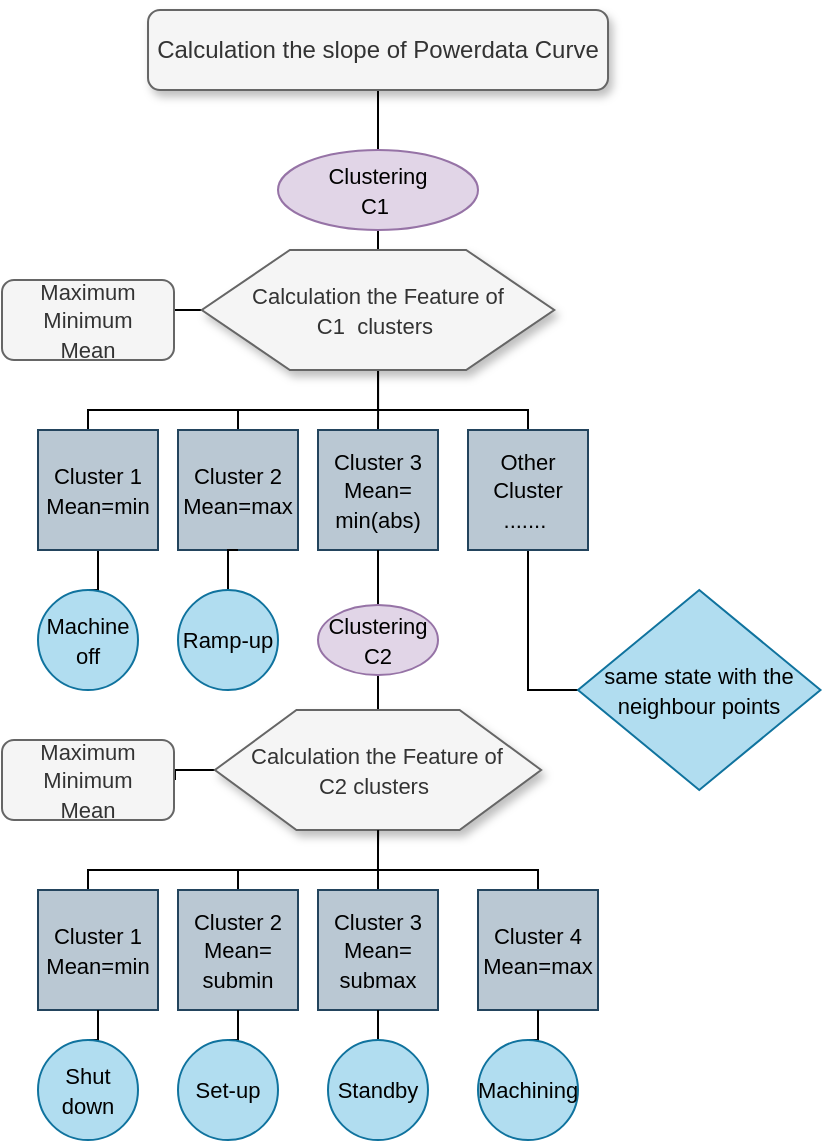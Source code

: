 <mxfile version="12.8.8" type="github">
  <diagram id="IeWX3HGNL9QsEny-XXPX" name="Page-1">
    <mxGraphModel dx="724" dy="537" grid="1" gridSize="10" guides="1" tooltips="1" connect="1" arrows="1" fold="1" page="1" pageScale="1" pageWidth="827" pageHeight="1169" math="0" shadow="0">
      <root>
        <mxCell id="0" />
        <mxCell id="1" parent="0" />
        <mxCell id="eQMer7pAIAcZLNdC5twa-1" value="" style="edgeStyle=orthogonalEdgeStyle;rounded=0;orthogonalLoop=1;jettySize=auto;html=1;endArrow=none;endFill=0;" parent="1" source="eQMer7pAIAcZLNdC5twa-2" target="eQMer7pAIAcZLNdC5twa-3" edge="1">
          <mxGeometry relative="1" as="geometry" />
        </mxCell>
        <mxCell id="eQMer7pAIAcZLNdC5twa-2" value="&lt;font style=&quot;font-size: 12px&quot;&gt;Calculation the slope of Powerdata Curve&lt;/font&gt;" style="rounded=1;whiteSpace=wrap;html=1;fillColor=#f5f5f5;strokeColor=#666666;fontColor=#333333;shadow=1;" parent="1" vertex="1">
          <mxGeometry x="205.01" y="70" width="230" height="40" as="geometry" />
        </mxCell>
        <mxCell id="eQMer7pAIAcZLNdC5twa-5" value="" style="edgeStyle=orthogonalEdgeStyle;rounded=0;orthogonalLoop=1;jettySize=auto;html=1;endArrow=none;endFill=0;" parent="1" source="eQMer7pAIAcZLNdC5twa-3" edge="1">
          <mxGeometry relative="1" as="geometry">
            <mxPoint x="320" y="200" as="targetPoint" />
          </mxGeometry>
        </mxCell>
        <mxCell id="eQMer7pAIAcZLNdC5twa-3" value="&lt;font style=&quot;font-size: 11px&quot;&gt;Clustering&lt;br&gt;C1&amp;nbsp;&lt;/font&gt;" style="ellipse;whiteSpace=wrap;html=1;fillColor=#e1d5e7;strokeColor=#9673a6;shadow=0;" parent="1" vertex="1">
          <mxGeometry x="270" y="140" width="100" height="40" as="geometry" />
        </mxCell>
        <mxCell id="eQMer7pAIAcZLNdC5twa-18" value="" style="edgeStyle=orthogonalEdgeStyle;rounded=0;orthogonalLoop=1;jettySize=auto;html=1;endArrow=none;endFill=0;" parent="1" source="eQMer7pAIAcZLNdC5twa-6" target="eQMer7pAIAcZLNdC5twa-15" edge="1">
          <mxGeometry relative="1" as="geometry" />
        </mxCell>
        <mxCell id="eQMer7pAIAcZLNdC5twa-19" style="edgeStyle=orthogonalEdgeStyle;rounded=0;orthogonalLoop=1;jettySize=auto;html=1;exitX=0.5;exitY=1;exitDx=0;exitDy=0;entryX=0.5;entryY=0;entryDx=0;entryDy=0;endArrow=none;endFill=0;" parent="1" source="eQMer7pAIAcZLNdC5twa-6" target="eQMer7pAIAcZLNdC5twa-16" edge="1">
          <mxGeometry relative="1" as="geometry" />
        </mxCell>
        <mxCell id="eQMer7pAIAcZLNdC5twa-20" style="edgeStyle=orthogonalEdgeStyle;rounded=0;orthogonalLoop=1;jettySize=auto;html=1;exitX=0.5;exitY=1;exitDx=0;exitDy=0;entryX=0.5;entryY=0;entryDx=0;entryDy=0;endArrow=none;endFill=0;" parent="1" source="eQMer7pAIAcZLNdC5twa-6" target="eQMer7pAIAcZLNdC5twa-17" edge="1">
          <mxGeometry relative="1" as="geometry" />
        </mxCell>
        <mxCell id="eQMer7pAIAcZLNdC5twa-21" style="edgeStyle=orthogonalEdgeStyle;rounded=0;orthogonalLoop=1;jettySize=auto;html=1;exitX=0.5;exitY=1;exitDx=0;exitDy=0;endArrow=none;endFill=0;" parent="1" source="eQMer7pAIAcZLNdC5twa-6" target="eQMer7pAIAcZLNdC5twa-13" edge="1">
          <mxGeometry relative="1" as="geometry">
            <Array as="points">
              <mxPoint x="320" y="270" />
              <mxPoint x="175" y="270" />
            </Array>
          </mxGeometry>
        </mxCell>
        <mxCell id="eQMer7pAIAcZLNdC5twa-49" value="" style="edgeStyle=orthogonalEdgeStyle;rounded=0;orthogonalLoop=1;jettySize=auto;html=1;endArrow=none;endFill=0;" parent="1" source="eQMer7pAIAcZLNdC5twa-6" target="eQMer7pAIAcZLNdC5twa-10" edge="1">
          <mxGeometry relative="1" as="geometry" />
        </mxCell>
        <mxCell id="eQMer7pAIAcZLNdC5twa-6" value="&lt;font style=&quot;font-size: 11px&quot;&gt;Calculation the Feature of &lt;br&gt;C1 &amp;nbsp;clusters&amp;nbsp;&lt;/font&gt;" style="shape=hexagon;perimeter=hexagonPerimeter2;whiteSpace=wrap;html=1;fillColor=#f5f5f5;strokeColor=#666666;fontColor=#333333;shadow=1;" parent="1" vertex="1">
          <mxGeometry x="231.88" y="190" width="176.25" height="60" as="geometry" />
        </mxCell>
        <mxCell id="eQMer7pAIAcZLNdC5twa-10" value="&lt;font style=&quot;font-size: 11px&quot;&gt;Maximum&lt;br&gt;Minimum&lt;br&gt;Mean&lt;/font&gt;" style="rounded=1;whiteSpace=wrap;html=1;shadow=0;fillColor=#f5f5f5;strokeColor=#666666;fontColor=#333333;" parent="1" vertex="1">
          <mxGeometry x="132" y="205" width="86" height="40" as="geometry" />
        </mxCell>
        <mxCell id="eQMer7pAIAcZLNdC5twa-28" value="" style="edgeStyle=orthogonalEdgeStyle;rounded=0;orthogonalLoop=1;jettySize=auto;html=1;endArrow=none;endFill=0;" parent="1" source="eQMer7pAIAcZLNdC5twa-13" target="eQMer7pAIAcZLNdC5twa-27" edge="1">
          <mxGeometry relative="1" as="geometry" />
        </mxCell>
        <mxCell id="eQMer7pAIAcZLNdC5twa-13" value="&lt;font style=&quot;font-size: 11px&quot;&gt;Cluster 1&lt;br&gt;Mean=min&lt;br&gt;&lt;/font&gt;" style="whiteSpace=wrap;html=1;aspect=fixed;shadow=0;fillColor=#bac8d3;strokeColor=#23445d;" parent="1" vertex="1">
          <mxGeometry x="150" y="280" width="60" height="60" as="geometry" />
        </mxCell>
        <mxCell id="eQMer7pAIAcZLNdC5twa-15" value="&lt;font style=&quot;font-size: 11px&quot;&gt;Cluster 3&lt;br&gt;Mean=&lt;br&gt;min(abs)&lt;br&gt;&lt;/font&gt;" style="whiteSpace=wrap;html=1;aspect=fixed;shadow=0;fillColor=#bac8d3;strokeColor=#23445d;" parent="1" vertex="1">
          <mxGeometry x="290" y="280" width="60" height="60" as="geometry" />
        </mxCell>
        <mxCell id="eQMer7pAIAcZLNdC5twa-16" value="&lt;font style=&quot;font-size: 11px&quot;&gt;Cluster 2&lt;br&gt;Mean=max&lt;br&gt;&lt;/font&gt;" style="whiteSpace=wrap;html=1;aspect=fixed;shadow=0;fillColor=#bac8d3;strokeColor=#23445d;" parent="1" vertex="1">
          <mxGeometry x="220" y="280" width="60" height="60" as="geometry" />
        </mxCell>
        <mxCell id="eQMer7pAIAcZLNdC5twa-63" value="" style="edgeStyle=orthogonalEdgeStyle;rounded=0;orthogonalLoop=1;jettySize=auto;html=1;endArrow=none;endFill=0;entryX=0;entryY=0.5;entryDx=0;entryDy=0;" parent="1" source="eQMer7pAIAcZLNdC5twa-17" edge="1" target="eQMer7pAIAcZLNdC5twa-65">
          <mxGeometry relative="1" as="geometry">
            <mxPoint x="395" y="360" as="targetPoint" />
          </mxGeometry>
        </mxCell>
        <mxCell id="eQMer7pAIAcZLNdC5twa-17" value="&lt;font style=&quot;font-size: 11px&quot;&gt;Other Cluster&lt;br&gt;.......&amp;nbsp;&lt;/font&gt;" style="whiteSpace=wrap;html=1;aspect=fixed;shadow=0;fillColor=#bac8d3;strokeColor=#23445d;" parent="1" vertex="1">
          <mxGeometry x="365" y="280" width="60" height="60" as="geometry" />
        </mxCell>
        <mxCell id="eQMer7pAIAcZLNdC5twa-27" value="&lt;font style=&quot;font-size: 11px&quot;&gt;Machine off&lt;/font&gt;" style="ellipse;whiteSpace=wrap;html=1;aspect=fixed;shadow=0;fillColor=#b1ddf0;strokeColor=#10739e;" parent="1" vertex="1">
          <mxGeometry x="150" y="360" width="50" height="50" as="geometry" />
        </mxCell>
        <mxCell id="eQMer7pAIAcZLNdC5twa-30" value="" style="edgeStyle=orthogonalEdgeStyle;rounded=0;orthogonalLoop=1;jettySize=auto;html=1;endArrow=none;endFill=0;" parent="1" source="eQMer7pAIAcZLNdC5twa-29" target="eQMer7pAIAcZLNdC5twa-16" edge="1">
          <mxGeometry relative="1" as="geometry" />
        </mxCell>
        <mxCell id="eQMer7pAIAcZLNdC5twa-29" value="&lt;font style=&quot;font-size: 11px&quot;&gt;Ramp-up&lt;/font&gt;" style="ellipse;whiteSpace=wrap;html=1;aspect=fixed;shadow=0;fillColor=#b1ddf0;strokeColor=#10739e;" parent="1" vertex="1">
          <mxGeometry x="220" y="360" width="50" height="50" as="geometry" />
        </mxCell>
        <mxCell id="eQMer7pAIAcZLNdC5twa-34" value="" style="edgeStyle=orthogonalEdgeStyle;rounded=0;orthogonalLoop=1;jettySize=auto;html=1;endArrow=none;endFill=0;" parent="1" source="eQMer7pAIAcZLNdC5twa-33" target="eQMer7pAIAcZLNdC5twa-15" edge="1">
          <mxGeometry relative="1" as="geometry" />
        </mxCell>
        <mxCell id="eQMer7pAIAcZLNdC5twa-38" value="" style="edgeStyle=orthogonalEdgeStyle;rounded=0;orthogonalLoop=1;jettySize=auto;html=1;endArrow=none;endFill=0;" parent="1" source="eQMer7pAIAcZLNdC5twa-33" target="eQMer7pAIAcZLNdC5twa-37" edge="1">
          <mxGeometry relative="1" as="geometry" />
        </mxCell>
        <mxCell id="eQMer7pAIAcZLNdC5twa-33" value="&lt;font style=&quot;font-size: 11px&quot;&gt;Clustering&lt;br&gt;C2&lt;br&gt;&lt;/font&gt;" style="ellipse;whiteSpace=wrap;html=1;fillColor=#e1d5e7;strokeColor=#9673a6;shadow=0;" parent="1" vertex="1">
          <mxGeometry x="290" y="367.5" width="60" height="35" as="geometry" />
        </mxCell>
        <mxCell id="eQMer7pAIAcZLNdC5twa-40" value="" style="edgeStyle=orthogonalEdgeStyle;rounded=0;orthogonalLoop=1;jettySize=auto;html=1;endArrow=none;endFill=0;" parent="1" source="eQMer7pAIAcZLNdC5twa-37" target="eQMer7pAIAcZLNdC5twa-39" edge="1">
          <mxGeometry relative="1" as="geometry" />
        </mxCell>
        <mxCell id="eQMer7pAIAcZLNdC5twa-46" style="edgeStyle=orthogonalEdgeStyle;rounded=0;orthogonalLoop=1;jettySize=auto;html=1;exitX=0.5;exitY=1;exitDx=0;exitDy=0;endArrow=none;endFill=0;" parent="1" source="eQMer7pAIAcZLNdC5twa-37" target="eQMer7pAIAcZLNdC5twa-44" edge="1">
          <mxGeometry relative="1" as="geometry" />
        </mxCell>
        <mxCell id="eQMer7pAIAcZLNdC5twa-47" style="edgeStyle=orthogonalEdgeStyle;rounded=0;orthogonalLoop=1;jettySize=auto;html=1;exitX=0.5;exitY=1;exitDx=0;exitDy=0;entryX=0.5;entryY=0;entryDx=0;entryDy=0;endArrow=none;endFill=0;" parent="1" source="eQMer7pAIAcZLNdC5twa-37" target="eQMer7pAIAcZLNdC5twa-42" edge="1">
          <mxGeometry relative="1" as="geometry" />
        </mxCell>
        <mxCell id="eQMer7pAIAcZLNdC5twa-48" style="edgeStyle=orthogonalEdgeStyle;rounded=0;orthogonalLoop=1;jettySize=auto;html=1;exitX=0.5;exitY=1;exitDx=0;exitDy=0;entryX=0.5;entryY=0;entryDx=0;entryDy=0;endArrow=none;endFill=0;" parent="1" source="eQMer7pAIAcZLNdC5twa-37" target="eQMer7pAIAcZLNdC5twa-41" edge="1">
          <mxGeometry relative="1" as="geometry">
            <Array as="points">
              <mxPoint x="320" y="500" />
              <mxPoint x="175" y="500" />
            </Array>
          </mxGeometry>
        </mxCell>
        <mxCell id="eQMer7pAIAcZLNdC5twa-37" value="&lt;font style=&quot;font-size: 11px&quot;&gt;Calculation the Feature of &lt;br&gt;C2 clusters&amp;nbsp;&lt;/font&gt;" style="shape=hexagon;perimeter=hexagonPerimeter2;whiteSpace=wrap;html=1;fillColor=#f5f5f5;strokeColor=#666666;fontColor=#333333;shadow=1;" parent="1" vertex="1">
          <mxGeometry x="238.45" y="420" width="163.12" height="60" as="geometry" />
        </mxCell>
        <mxCell id="eQMer7pAIAcZLNdC5twa-39" value="&lt;font style=&quot;font-size: 11px&quot;&gt;Maximum&lt;br&gt;Minimum&lt;br&gt;Mean&lt;/font&gt;" style="rounded=1;whiteSpace=wrap;html=1;shadow=0;fillColor=#f5f5f5;strokeColor=#666666;fontColor=#333333;" parent="1" vertex="1">
          <mxGeometry x="132" y="435" width="86" height="40" as="geometry" />
        </mxCell>
        <mxCell id="eQMer7pAIAcZLNdC5twa-41" value="&lt;font style=&quot;font-size: 11px&quot;&gt;Cluster 1&lt;br&gt;Mean=min&lt;br&gt;&lt;/font&gt;" style="whiteSpace=wrap;html=1;aspect=fixed;shadow=0;fillColor=#bac8d3;strokeColor=#23445d;" parent="1" vertex="1">
          <mxGeometry x="150" y="510" width="60" height="60" as="geometry" />
        </mxCell>
        <mxCell id="eQMer7pAIAcZLNdC5twa-42" value="&lt;font style=&quot;font-size: 11px&quot;&gt;&lt;span&gt;Cluster 2&lt;/span&gt;&lt;br&gt;&lt;font style=&quot;font-size: 11px&quot;&gt;Mean=&lt;br&gt;submin&lt;/font&gt;&lt;br&gt;&lt;/font&gt;" style="whiteSpace=wrap;html=1;aspect=fixed;shadow=0;fillColor=#bac8d3;strokeColor=#23445d;" parent="1" vertex="1">
          <mxGeometry x="220" y="510" width="60" height="60" as="geometry" />
        </mxCell>
        <mxCell id="eQMer7pAIAcZLNdC5twa-45" value="" style="edgeStyle=orthogonalEdgeStyle;rounded=0;orthogonalLoop=1;jettySize=auto;html=1;endArrow=none;endFill=0;" parent="1" source="eQMer7pAIAcZLNdC5twa-43" target="eQMer7pAIAcZLNdC5twa-37" edge="1">
          <mxGeometry relative="1" as="geometry" />
        </mxCell>
        <mxCell id="eQMer7pAIAcZLNdC5twa-43" value="&lt;font style=&quot;font-size: 11px&quot;&gt;Cluster 3&lt;br&gt;&lt;font style=&quot;font-size: 11px&quot;&gt;Mean=&lt;br&gt;submax&lt;/font&gt;&lt;br&gt;&lt;/font&gt;" style="whiteSpace=wrap;html=1;aspect=fixed;shadow=0;fillColor=#bac8d3;strokeColor=#23445d;" parent="1" vertex="1">
          <mxGeometry x="290" y="510" width="60" height="60" as="geometry" />
        </mxCell>
        <mxCell id="eQMer7pAIAcZLNdC5twa-44" value="&lt;font style=&quot;font-size: 11px&quot;&gt;Cluster 4&lt;br&gt;Mean=max&lt;br&gt;&lt;/font&gt;" style="whiteSpace=wrap;html=1;aspect=fixed;shadow=0;fillColor=#bac8d3;strokeColor=#23445d;" parent="1" vertex="1">
          <mxGeometry x="370" y="510" width="60" height="60" as="geometry" />
        </mxCell>
        <mxCell id="eQMer7pAIAcZLNdC5twa-58" style="edgeStyle=orthogonalEdgeStyle;rounded=0;orthogonalLoop=1;jettySize=auto;html=1;exitX=0.5;exitY=0;exitDx=0;exitDy=0;entryX=0.5;entryY=1;entryDx=0;entryDy=0;endArrow=none;endFill=0;" parent="1" source="eQMer7pAIAcZLNdC5twa-50" target="eQMer7pAIAcZLNdC5twa-41" edge="1">
          <mxGeometry relative="1" as="geometry" />
        </mxCell>
        <mxCell id="eQMer7pAIAcZLNdC5twa-50" value="&lt;font style=&quot;font-size: 11px&quot;&gt;Shut down&lt;/font&gt;" style="ellipse;whiteSpace=wrap;html=1;aspect=fixed;shadow=0;fillColor=#b1ddf0;strokeColor=#10739e;" parent="1" vertex="1">
          <mxGeometry x="150" y="585" width="50" height="50" as="geometry" />
        </mxCell>
        <mxCell id="eQMer7pAIAcZLNdC5twa-59" style="edgeStyle=orthogonalEdgeStyle;rounded=0;orthogonalLoop=1;jettySize=auto;html=1;exitX=0.5;exitY=0;exitDx=0;exitDy=0;entryX=0.5;entryY=1;entryDx=0;entryDy=0;endArrow=none;endFill=0;" parent="1" source="eQMer7pAIAcZLNdC5twa-51" target="eQMer7pAIAcZLNdC5twa-42" edge="1">
          <mxGeometry relative="1" as="geometry" />
        </mxCell>
        <mxCell id="eQMer7pAIAcZLNdC5twa-51" value="&lt;font style=&quot;font-size: 11px&quot;&gt;Set-up&lt;/font&gt;" style="ellipse;whiteSpace=wrap;html=1;aspect=fixed;shadow=0;fillColor=#b1ddf0;strokeColor=#10739e;" parent="1" vertex="1">
          <mxGeometry x="220" y="585" width="50" height="50" as="geometry" />
        </mxCell>
        <mxCell id="eQMer7pAIAcZLNdC5twa-60" style="edgeStyle=orthogonalEdgeStyle;rounded=0;orthogonalLoop=1;jettySize=auto;html=1;exitX=0.5;exitY=0;exitDx=0;exitDy=0;entryX=0.5;entryY=1;entryDx=0;entryDy=0;endArrow=none;endFill=0;" parent="1" source="eQMer7pAIAcZLNdC5twa-52" target="eQMer7pAIAcZLNdC5twa-43" edge="1">
          <mxGeometry relative="1" as="geometry" />
        </mxCell>
        <mxCell id="eQMer7pAIAcZLNdC5twa-52" value="&lt;font style=&quot;font-size: 11px&quot;&gt;Standby&lt;/font&gt;" style="ellipse;whiteSpace=wrap;html=1;aspect=fixed;shadow=0;fillColor=#b1ddf0;strokeColor=#10739e;" parent="1" vertex="1">
          <mxGeometry x="295" y="585" width="50" height="50" as="geometry" />
        </mxCell>
        <mxCell id="eQMer7pAIAcZLNdC5twa-61" style="edgeStyle=orthogonalEdgeStyle;rounded=0;orthogonalLoop=1;jettySize=auto;html=1;exitX=0.5;exitY=0;exitDx=0;exitDy=0;entryX=0.5;entryY=1;entryDx=0;entryDy=0;endArrow=none;endFill=0;" parent="1" source="eQMer7pAIAcZLNdC5twa-53" target="eQMer7pAIAcZLNdC5twa-44" edge="1">
          <mxGeometry relative="1" as="geometry" />
        </mxCell>
        <mxCell id="eQMer7pAIAcZLNdC5twa-53" value="&lt;font style=&quot;font-size: 11px&quot;&gt;Machining&lt;/font&gt;" style="ellipse;whiteSpace=wrap;html=1;aspect=fixed;shadow=0;fillColor=#b1ddf0;strokeColor=#10739e;" parent="1" vertex="1">
          <mxGeometry x="370" y="585" width="50" height="50" as="geometry" />
        </mxCell>
        <mxCell id="eQMer7pAIAcZLNdC5twa-65" value="&lt;font style=&quot;font-size: 11px&quot;&gt;same state with the neighbour points&lt;/font&gt;" style="rhombus;whiteSpace=wrap;html=1;shadow=0;fillColor=#b1ddf0;strokeColor=#10739e;" parent="1" vertex="1">
          <mxGeometry x="420" y="360" width="121.25" height="100" as="geometry" />
        </mxCell>
      </root>
    </mxGraphModel>
  </diagram>
</mxfile>
